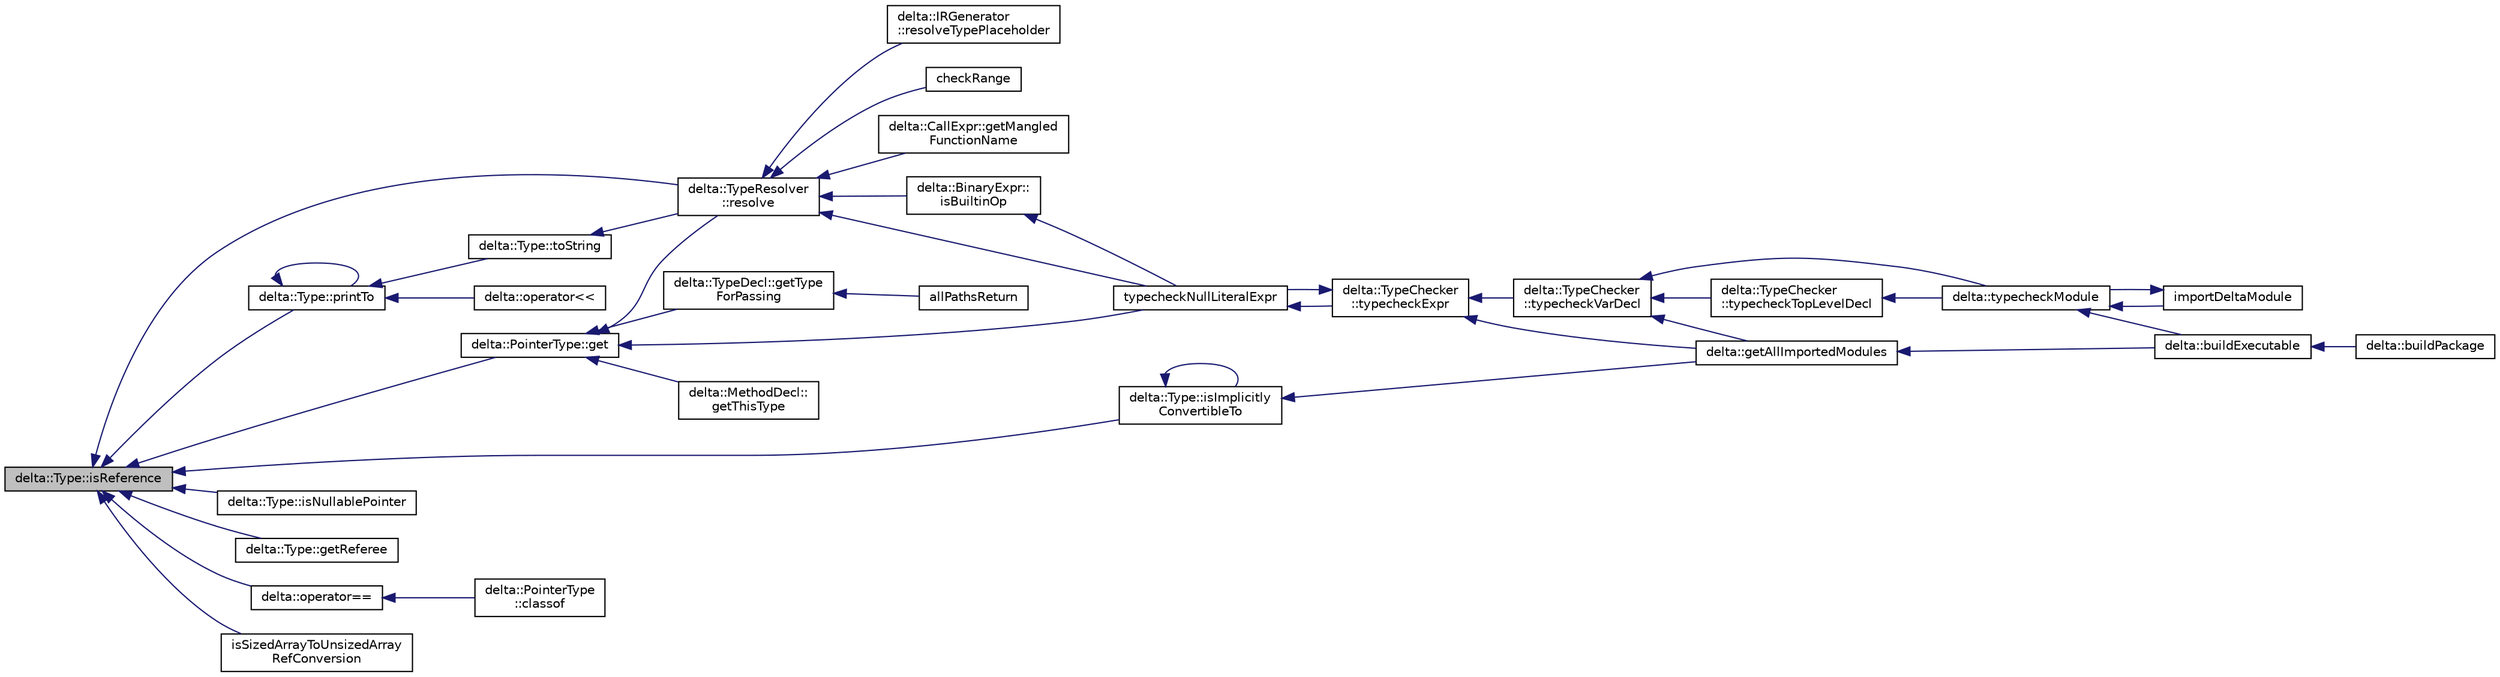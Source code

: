digraph "delta::Type::isReference"
{
  edge [fontname="Helvetica",fontsize="10",labelfontname="Helvetica",labelfontsize="10"];
  node [fontname="Helvetica",fontsize="10",shape=record];
  rankdir="LR";
  Node444 [label="delta::Type::isReference",height=0.2,width=0.4,color="black", fillcolor="grey75", style="filled", fontcolor="black"];
  Node444 -> Node445 [dir="back",color="midnightblue",fontsize="10",style="solid",fontname="Helvetica"];
  Node445 [label="delta::TypeResolver\l::resolve",height=0.2,width=0.4,color="black", fillcolor="white", style="filled",URL="$classdelta_1_1_type_resolver.html#ab333afdac9296c5d62fe58a0b229bba8"];
  Node445 -> Node446 [dir="back",color="midnightblue",fontsize="10",style="solid",fontname="Helvetica"];
  Node446 [label="delta::CallExpr::getMangled\lFunctionName",height=0.2,width=0.4,color="black", fillcolor="white", style="filled",URL="$classdelta_1_1_call_expr.html#a4f89c212b096e2361710a42ba35e3b77"];
  Node445 -> Node447 [dir="back",color="midnightblue",fontsize="10",style="solid",fontname="Helvetica"];
  Node447 [label="delta::BinaryExpr::\lisBuiltinOp",height=0.2,width=0.4,color="black", fillcolor="white", style="filled",URL="$classdelta_1_1_binary_expr.html#a9cf6768d73ac71605d31879590d565f5"];
  Node447 -> Node448 [dir="back",color="midnightblue",fontsize="10",style="solid",fontname="Helvetica"];
  Node448 [label="typecheckNullLiteralExpr",height=0.2,width=0.4,color="black", fillcolor="white", style="filled",URL="$typecheck-expr_8cpp.html#a604c48557fc70deb374eef16c7673846"];
  Node448 -> Node449 [dir="back",color="midnightblue",fontsize="10",style="solid",fontname="Helvetica"];
  Node449 [label="delta::TypeChecker\l::typecheckExpr",height=0.2,width=0.4,color="black", fillcolor="white", style="filled",URL="$classdelta_1_1_type_checker.html#ab19a9a7679086f4e999cce03e35922fc"];
  Node449 -> Node448 [dir="back",color="midnightblue",fontsize="10",style="solid",fontname="Helvetica"];
  Node449 -> Node450 [dir="back",color="midnightblue",fontsize="10",style="solid",fontname="Helvetica"];
  Node450 [label="delta::getAllImportedModules",height=0.2,width=0.4,color="black", fillcolor="white", style="filled",URL="$namespacedelta.html#a949f83e8840a11b90a369f9b2278ba0a"];
  Node450 -> Node451 [dir="back",color="midnightblue",fontsize="10",style="solid",fontname="Helvetica"];
  Node451 [label="delta::buildExecutable",height=0.2,width=0.4,color="black", fillcolor="white", style="filled",URL="$namespacedelta.html#aea63e33d3ee2ff18ad7c1fefd8bbeca2"];
  Node451 -> Node452 [dir="back",color="midnightblue",fontsize="10",style="solid",fontname="Helvetica"];
  Node452 [label="delta::buildPackage",height=0.2,width=0.4,color="black", fillcolor="white", style="filled",URL="$namespacedelta.html#a608f3203f47e224f518306b184b5cf60"];
  Node449 -> Node453 [dir="back",color="midnightblue",fontsize="10",style="solid",fontname="Helvetica"];
  Node453 [label="delta::TypeChecker\l::typecheckVarDecl",height=0.2,width=0.4,color="black", fillcolor="white", style="filled",URL="$classdelta_1_1_type_checker.html#a5ac25011668c8781d97542e49d7f8868"];
  Node453 -> Node450 [dir="back",color="midnightblue",fontsize="10",style="solid",fontname="Helvetica"];
  Node453 -> Node454 [dir="back",color="midnightblue",fontsize="10",style="solid",fontname="Helvetica"];
  Node454 [label="delta::TypeChecker\l::typecheckTopLevelDecl",height=0.2,width=0.4,color="black", fillcolor="white", style="filled",URL="$classdelta_1_1_type_checker.html#a6f183b3656e0dc9a1882e9145ef5e5ea"];
  Node454 -> Node455 [dir="back",color="midnightblue",fontsize="10",style="solid",fontname="Helvetica"];
  Node455 [label="delta::typecheckModule",height=0.2,width=0.4,color="black", fillcolor="white", style="filled",URL="$namespacedelta.html#a640468ebe486aee02501f76f96781f90"];
  Node455 -> Node451 [dir="back",color="midnightblue",fontsize="10",style="solid",fontname="Helvetica"];
  Node455 -> Node456 [dir="back",color="midnightblue",fontsize="10",style="solid",fontname="Helvetica"];
  Node456 [label="importDeltaModule",height=0.2,width=0.4,color="black", fillcolor="white", style="filled",URL="$typecheck_8cpp.html#ab417bb720a37330c53ef816b9d61711c"];
  Node456 -> Node455 [dir="back",color="midnightblue",fontsize="10",style="solid",fontname="Helvetica"];
  Node453 -> Node455 [dir="back",color="midnightblue",fontsize="10",style="solid",fontname="Helvetica"];
  Node445 -> Node457 [dir="back",color="midnightblue",fontsize="10",style="solid",fontname="Helvetica"];
  Node457 [label="delta::IRGenerator\l::resolveTypePlaceholder",height=0.2,width=0.4,color="black", fillcolor="white", style="filled",URL="$classdelta_1_1_i_r_generator.html#a3dcb9317d090022c47d62a2df03c46f7"];
  Node445 -> Node448 [dir="back",color="midnightblue",fontsize="10",style="solid",fontname="Helvetica"];
  Node445 -> Node458 [dir="back",color="midnightblue",fontsize="10",style="solid",fontname="Helvetica"];
  Node458 [label="checkRange",height=0.2,width=0.4,color="black", fillcolor="white", style="filled",URL="$typecheck-expr_8cpp.html#a3183a15df856c85d6c74dce7ec280480"];
  Node444 -> Node459 [dir="back",color="midnightblue",fontsize="10",style="solid",fontname="Helvetica"];
  Node459 [label="delta::Type::isNullablePointer",height=0.2,width=0.4,color="black", fillcolor="white", style="filled",URL="$structdelta_1_1_type.html#adf72b2c7794d8a3ccb8abe1ed3346b0f"];
  Node444 -> Node460 [dir="back",color="midnightblue",fontsize="10",style="solid",fontname="Helvetica"];
  Node460 [label="delta::PointerType::get",height=0.2,width=0.4,color="black", fillcolor="white", style="filled",URL="$classdelta_1_1_pointer_type.html#af00b91e81ccfabeb40e705d364a78e7a"];
  Node460 -> Node461 [dir="back",color="midnightblue",fontsize="10",style="solid",fontname="Helvetica"];
  Node461 [label="delta::MethodDecl::\lgetThisType",height=0.2,width=0.4,color="black", fillcolor="white", style="filled",URL="$classdelta_1_1_method_decl.html#a04c1d4b68af30390790a9823e3fdb1db"];
  Node460 -> Node462 [dir="back",color="midnightblue",fontsize="10",style="solid",fontname="Helvetica"];
  Node462 [label="delta::TypeDecl::getType\lForPassing",height=0.2,width=0.4,color="black", fillcolor="white", style="filled",URL="$classdelta_1_1_type_decl.html#a50f8d3bf2bf55734b26036ee41b3679e",tooltip="&#39;T&&#39; if this is class, or plain &#39;T&#39; otherwise. "];
  Node462 -> Node463 [dir="back",color="midnightblue",fontsize="10",style="solid",fontname="Helvetica"];
  Node463 [label="allPathsReturn",height=0.2,width=0.4,color="black", fillcolor="white", style="filled",URL="$typecheck_8cpp.html#acd61f00ed38f65b865c4033b48457760"];
  Node460 -> Node445 [dir="back",color="midnightblue",fontsize="10",style="solid",fontname="Helvetica"];
  Node460 -> Node448 [dir="back",color="midnightblue",fontsize="10",style="solid",fontname="Helvetica"];
  Node444 -> Node464 [dir="back",color="midnightblue",fontsize="10",style="solid",fontname="Helvetica"];
  Node464 [label="delta::Type::isImplicitly\lConvertibleTo",height=0.2,width=0.4,color="black", fillcolor="white", style="filled",URL="$structdelta_1_1_type.html#a16a719104a088d92388e5a5d0f28981f"];
  Node464 -> Node464 [dir="back",color="midnightblue",fontsize="10",style="solid",fontname="Helvetica"];
  Node464 -> Node450 [dir="back",color="midnightblue",fontsize="10",style="solid",fontname="Helvetica"];
  Node444 -> Node465 [dir="back",color="midnightblue",fontsize="10",style="solid",fontname="Helvetica"];
  Node465 [label="delta::Type::getReferee",height=0.2,width=0.4,color="black", fillcolor="white", style="filled",URL="$structdelta_1_1_type.html#ab7e32dafb00dc2c9976ad5486b1e1477"];
  Node444 -> Node466 [dir="back",color="midnightblue",fontsize="10",style="solid",fontname="Helvetica"];
  Node466 [label="delta::operator==",height=0.2,width=0.4,color="black", fillcolor="white", style="filled",URL="$namespacedelta.html#ad62d6b2e68bcdebd01b3e7bc4f905c22"];
  Node466 -> Node467 [dir="back",color="midnightblue",fontsize="10",style="solid",fontname="Helvetica"];
  Node467 [label="delta::PointerType\l::classof",height=0.2,width=0.4,color="black", fillcolor="white", style="filled",URL="$classdelta_1_1_pointer_type.html#a1ba1f19b527e4dbb80853eefd1a3f729"];
  Node444 -> Node468 [dir="back",color="midnightblue",fontsize="10",style="solid",fontname="Helvetica"];
  Node468 [label="delta::Type::printTo",height=0.2,width=0.4,color="black", fillcolor="white", style="filled",URL="$structdelta_1_1_type.html#ad33f5df1e06c20291060f7a33912bd18"];
  Node468 -> Node468 [dir="back",color="midnightblue",fontsize="10",style="solid",fontname="Helvetica"];
  Node468 -> Node469 [dir="back",color="midnightblue",fontsize="10",style="solid",fontname="Helvetica"];
  Node469 [label="delta::Type::toString",height=0.2,width=0.4,color="black", fillcolor="white", style="filled",URL="$structdelta_1_1_type.html#a98ef8c2e4a833d7c8db893fd14f9e466"];
  Node469 -> Node445 [dir="back",color="midnightblue",fontsize="10",style="solid",fontname="Helvetica"];
  Node468 -> Node470 [dir="back",color="midnightblue",fontsize="10",style="solid",fontname="Helvetica"];
  Node470 [label="delta::operator\<\<",height=0.2,width=0.4,color="black", fillcolor="white", style="filled",URL="$namespacedelta.html#a679bd697f2c5acfcb9361ff45a7eeef1"];
  Node444 -> Node471 [dir="back",color="midnightblue",fontsize="10",style="solid",fontname="Helvetica"];
  Node471 [label="isSizedArrayToUnsizedArray\lRefConversion",height=0.2,width=0.4,color="black", fillcolor="white", style="filled",URL="$irgen-expr_8cpp.html#a2a9c0af458308795c28f54640446b93d"];
}
